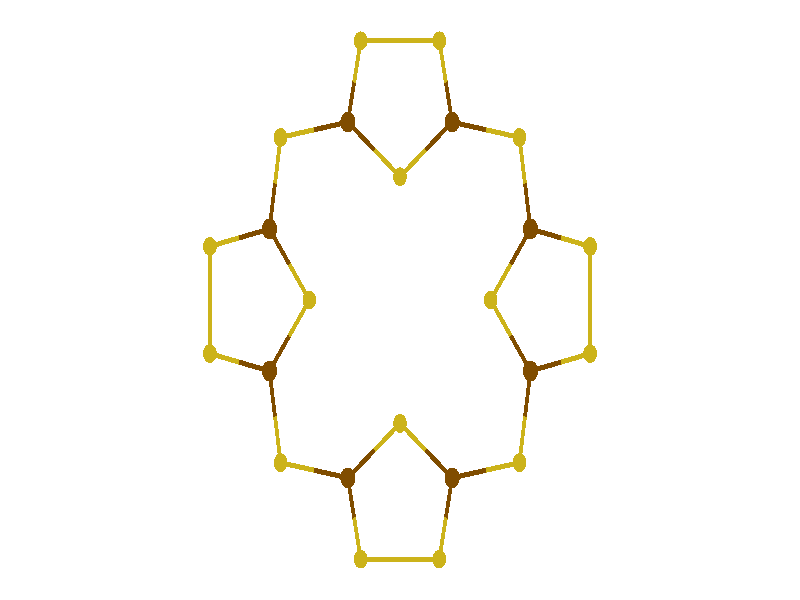 // 
// Molecular graphics export from VMD 1.9.1
// http://www.ks.uiuc.edu/Research/vmd/
// Requires POV-Ray 3.5 or later
// 
// POV 3.x input script : E:/Users/Kevin Reiter/Documents/GitHub/promotion/daten/porph/b8s16_c1_top.pov 
// try povray +W1920 +H1057 -IE:/Users/Kevin Reiter/Documents/GitHub/promotion/daten/porph/b8s16_c1_top.pov -OE:/Users/Kevin Reiter/Documents/GitHub/promotion/daten/porph/b8s16_c1_top.pov.tga +P +X +A +FT +C
#if (version < 3.5) 
#error "VMD POV3DisplayDevice has been compiled for POV-Ray 3.5 or above.\nPlease upgrade POV-Ray or recompile VMD."
#end 
#declare VMD_clip_on=array[3] {0, 0, 0};
#declare VMD_clip=array[3];
#declare VMD_scaledclip=array[3];
#declare VMD_line_width=0.0020;
#macro VMDC ( C1 )
  texture { pigment { rgbt C1 }}
#end
#macro VMD_point (P1, R1, C1)
  #local T = texture { finish { ambient 1.0 diffuse 0.0 phong 0.0 specular 0.0 } pigment { C1 } }
  #if(VMD_clip_on[2])
  intersection {
    sphere {P1, R1 texture {T} #if(VMD_clip_on[1]) clipped_by {VMD_clip[1]} #end no_shadow}
    VMD_clip[2]
  }
  #else
  sphere {P1, R1 texture {T} #if(VMD_clip_on[1]) clipped_by {VMD_clip[1]} #end no_shadow}
  #end
#end
#macro VMD_line (P1, P2, C1)
  #local T = texture { finish { ambient 1.0 diffuse 0.0 phong 0.0 specular 0.0 } pigment { C1 } }
  #if(VMD_clip_on[2])
  intersection {
    cylinder {P1, P2, VMD_line_width texture {T} #if(VMD_clip_on[1]) clipped_by {VMD_clip[1]} #end no_shadow}
    VMD_clip[2]
  }
  #else
  cylinder {P1, P2, VMD_line_width texture {T} #if(VMD_clip_on[1]) clipped_by {VMD_clip[1]} #end no_shadow}
  #end
#end
#macro VMD_sphere (P1, R1, C1)
  #local T = texture { pigment { C1 } }
  #if(VMD_clip_on[2])
  intersection {
    sphere {P1, R1 texture {T} #if(VMD_clip_on[1]) clipped_by {VMD_clip[1]} #end no_shadow}
    VMD_clip[2]
  }
  #else
  sphere {P1, R1 texture {T} #if(VMD_clip_on[1]) clipped_by {VMD_clip[1]} #end no_shadow}
  #end
#end
#macro VMD_cylinder (P1, P2, R1, C1, O1)
  #local T = texture { pigment { C1 } }
  #if(VMD_clip_on[2])
  intersection {
    cylinder {P1, P2, R1 #if(O1) open #end texture {T} #if(VMD_clip_on[1]) clipped_by {VMD_clip[1]} #end no_shadow}
    VMD_clip[2]
  }
  #else
  cylinder {P1, P2, R1 #if(O1) open #end texture {T} #if(VMD_clip_on[1]) clipped_by {VMD_clip[1]} #end no_shadow}
  #end
#end
#macro VMD_cone (P1, P2, R1, C1)
  #local T = texture { pigment { C1 } }
  #if(VMD_clip_on[2])
  intersection {
    cone {P1, R1, P2, VMD_line_width texture {T} #if(VMD_clip_on[1]) clipped_by {VMD_clip[1]} #end no_shadow}
    VMD_clip[2]
  }
  #else
  cone {P1, R1, P2, VMD_line_width texture {T} #if(VMD_clip_on[1]) clipped_by {VMD_clip[1]} #end no_shadow}
  #end
#end
#macro VMD_triangle (P1, P2, P3, N1, N2, N3, C1)
  #local T = texture { pigment { C1 } }
  smooth_triangle {P1, N1, P2, N2, P3, N3 texture {T} #if(VMD_clip_on[1]) clipped_by {VMD_clip[1]} #end no_shadow}
#end
#macro VMD_tricolor (P1, P2, P3, N1, N2, N3, C1, C2, C3)
  #local NX = P2-P1;
  #local NY = P3-P1;
  #local NZ = vcross(NX, NY);
  #local T = texture { pigment {
    average pigment_map {
      [1 gradient x color_map {[0 rgb 0] [1 C2*3]}]
      [1 gradient y color_map {[0 rgb 0] [1 C3*3]}]
      [1 gradient z color_map {[0 rgb 0] [1 C1*3]}]
    }
    matrix <1.01,0,1,0,1.01,1,0,0,1,-.002,-.002,-1>
    matrix <NX.x,NX.y,NX.z,NY.x,NY.y,NY.z,NZ.x,NZ.y,NZ.z,P1.x,P1.y,P1.z>
  } }
  smooth_triangle {P1, N1, P2, N2, P3, N3 texture {T} #if(VMD_clip_on[1]) clipped_by {VMD_clip[1]} #end no_shadow}
#end
camera {
  orthographic
  location <0.0000, 0.0000, -2.0000>
  look_at <0.0000, 0.0000, 2.0000>
  up <0.0000, 3.0000, 0.0000>
  right <5.4494, 0.0000, 0.0000>
}
light_source { 
  <-0.1000, 0.1000, -1.0000> 
  color rgb<1.000, 1.000, 1.000> 
  parallel 
  point_at <0.0, 0.0, 0.0> 
}
light_source { 
  <1.0000, 2.0000, -0.5000> 
  color rgb<1.000, 1.000, 1.000> 
  parallel 
  point_at <0.0, 0.0, 0.0> 
}
background {
  color rgb<1.000, 1.000, 1.000>
}
#default { texture {
 finish { ambient 0.000 diffuse 0.650 phong 0.1 phong_size 40.000 specular 0.500 }
} }
#declare VMD_line_width=0.0020;
// MoleculeID: 2 ReprID: 0 Beginning CPK
// MoleculeID: 2 ReprID: 0 Beginning VDW
VMD_sphere(<-0.8132,-0.8134,0.0006>,0.0465,rgbt<0.800,0.700,0.100,0.000>)
VMD_sphere(<-0.8890,-0.3552,0.0783>,0.0516,rgbt<0.500,0.300,0.000,0.000>)
VMD_sphere(<-0.3551,-0.8893,-0.0778>,0.0516,rgbt<0.500,0.300,0.000,0.000>)
VMD_sphere(<-0.6172,-0.0002,-0.0557>,0.0465,rgbt<0.800,0.700,0.100,0.000>)
VMD_sphere(<-1.2952,-0.2678,0.2853>,0.0465,rgbt<0.800,0.700,0.100,0.000>)
VMD_sphere(<0.0001,-0.6173,0.0554>,0.0465,rgbt<0.800,0.700,0.100,0.000>)
VMD_sphere(<-0.2680,-1.2957,-0.2844>,0.0465,rgbt<0.800,0.700,0.100,0.000>)
VMD_sphere(<-0.8890,0.3551,0.0776>,0.0516,rgbt<0.500,0.300,0.000,0.000>)
VMD_sphere(<-1.2952,0.2680,0.2848>,0.0465,rgbt<0.800,0.700,0.100,0.000>)
VMD_sphere(<0.3552,-0.8893,-0.0783>,0.0516,rgbt<0.500,0.300,0.000,0.000>)
VMD_sphere(<0.2678,-1.2957,-0.2848>,0.0465,rgbt<0.800,0.700,0.100,0.000>)
VMD_sphere(<-0.8133,0.8131,-0.0009>,0.0465,rgbt<0.800,0.700,0.100,0.000>)
VMD_sphere(<0.8133,-0.8133,-0.0005>,0.0465,rgbt<0.800,0.700,0.100,0.000>)
VMD_sphere(<-0.3552,0.8893,-0.0785>,0.0516,rgbt<0.500,0.300,0.000,0.000>)
VMD_sphere(<0.8891,-0.3552,0.0778>,0.0516,rgbt<0.500,0.300,0.000,0.000>)
VMD_sphere(<-0.0001,0.6170,0.0544>,0.0465,rgbt<0.800,0.700,0.100,0.000>)
VMD_sphere(<-0.2678,1.2963,-0.2840>,0.0465,rgbt<0.800,0.700,0.100,0.000>)
VMD_sphere(<0.6173,-0.0000,-0.0559>,0.0465,rgbt<0.800,0.700,0.100,0.000>)
VMD_sphere(<1.2951,-0.2680,0.2851>,0.0465,rgbt<0.800,0.700,0.100,0.000>)
VMD_sphere(<0.3552,0.8893,-0.0781>,0.0516,rgbt<0.500,0.300,0.000,0.000>)
VMD_sphere(<0.2680,1.2963,-0.2837>,0.0465,rgbt<0.800,0.700,0.100,0.000>)
VMD_sphere(<0.8890,0.3551,0.0780>,0.0516,rgbt<0.500,0.300,0.000,0.000>)
VMD_sphere(<1.2951,0.2678,0.2852>,0.0465,rgbt<0.800,0.700,0.100,0.000>)
VMD_sphere(<0.8132,0.8132,0.0000>,0.0465,rgbt<0.800,0.700,0.100,0.000>)
VMD_cylinder(<-0.813171,-0.813396,0.000606389>,<-0.584148,-0.851356,-0.0385824>0.0129,rgbt<0.800,0.700,0.100,0.000>,1)
VMD_cylinder(<-0.813171,-0.813396,0.000606389>,<-0.851098,-0.584318,0.0394641>0.0129,rgbt<0.800,0.700,0.100,0.000>,1)
VMD_cylinder(<-0.889024,-0.355241,0.0783219>,<-1.09213,-0.311525,0.181797>0.0129,rgbt<0.500,0.300,0.000,0.000>,1)
VMD_cylinder(<-0.889024,-0.355241,0.0783219>,<-0.753115,-0.177718,0.0113086>0.0129,rgbt<0.500,0.300,0.000,0.000>,1)
VMD_cylinder(<-0.889024,-0.355241,0.0783219>,<-0.851098,-0.584318,0.0394641>0.0129,rgbt<0.500,0.300,0.000,0.000>,1)
VMD_cylinder(<-0.355125,-0.889316,-0.0777712>,<-0.31155,-1.09252,-0.181107>0.0129,rgbt<0.500,0.300,0.000,0.000>,1)
VMD_cylinder(<-0.355125,-0.889316,-0.0777712>,<-0.177513,-0.753327,-0.0111978>0.0129,rgbt<0.500,0.300,0.000,0.000>,1)
VMD_cylinder(<-0.355125,-0.889316,-0.0777712>,<-0.584148,-0.851356,-0.0385824>0.0129,rgbt<0.500,0.300,0.000,0.000>,1)
VMD_cylinder(<-0.617207,-0.00019433,-0.0557047>,<-0.753115,-0.177718,0.0113086>0.0129,rgbt<0.800,0.700,0.100,0.000>,1)
VMD_cylinder(<-0.617207,-0.00019433,-0.0557047>,<-0.753124,0.177439,0.0109673>0.0129,rgbt<0.800,0.700,0.100,0.000>,1)
VMD_cylinder(<-1.29525,-0.267808,0.285271>,<-1.09213,-0.311525,0.181797>0.0129,rgbt<0.800,0.700,0.100,0.000>,1)
VMD_cylinder(<-1.29525,-0.267808,0.285271>,<-1.29523,8.93339e-005,0.285033>0.0129,rgbt<0.800,0.700,0.100,0.000>,1)
VMD_cylinder(<9.94191e-005,-0.617338,0.0553756>,<0.177644,-0.753309,-0.0114388>0.0129,rgbt<0.800,0.700,0.100,0.000>,1)
VMD_cylinder(<9.94191e-005,-0.617338,0.0553756>,<-0.177513,-0.753327,-0.0111978>0.0129,rgbt<0.800,0.700,0.100,0.000>,1)
VMD_cylinder(<-0.267976,-1.29573,-0.284442>,<-0.31155,-1.09252,-0.181107>0.0129,rgbt<0.800,0.700,0.100,0.000>,1)
VMD_cylinder(<-0.267976,-1.29573,-0.284442>,<-7.73498e-005,-1.29573,-0.284601>0.0129,rgbt<0.800,0.700,0.100,0.000>,1)
VMD_cylinder(<-0.889042,0.355072,0.0776393>,<-1.09213,0.311529,0.181217>0.0129,rgbt<0.500,0.300,0.000,0.000>,1)
VMD_cylinder(<-0.889042,0.355072,0.0776393>,<-0.753124,0.177439,0.0109673>0.0129,rgbt<0.500,0.300,0.000,0.000>,1)
VMD_cylinder(<-0.889042,0.355072,0.0776393>,<-0.851169,0.584096,0.0383559>0.0129,rgbt<0.500,0.300,0.000,0.000>,1)
VMD_cylinder(<-1.29522,0.267987,0.284795>,<-1.29523,8.93339e-005,0.285033>0.0129,rgbt<0.800,0.700,0.100,0.000>,1)
VMD_cylinder(<-1.29522,0.267987,0.284795>,<-1.09213,0.311529,0.181217>0.0129,rgbt<0.800,0.700,0.100,0.000>,1)
VMD_cylinder(<0.355188,-0.889281,-0.0782532>,<0.311505,-1.09251,-0.181507>0.0129,rgbt<0.500,0.300,0.000,0.000>,1)
VMD_cylinder(<0.355188,-0.889281,-0.0782532>,<0.584252,-0.851278,-0.039392>0.0129,rgbt<0.500,0.300,0.000,0.000>,1)
VMD_cylinder(<0.355188,-0.889281,-0.0782532>,<0.177644,-0.753309,-0.0114388>0.0129,rgbt<0.500,0.300,0.000,0.000>,1)
VMD_cylinder(<0.267821,-1.29574,-0.28476>,<0.311505,-1.09251,-0.181507>0.0129,rgbt<0.800,0.700,0.100,0.000>,1)
VMD_cylinder(<0.267821,-1.29574,-0.28476>,<-7.73498e-005,-1.29573,-0.284601>0.0129,rgbt<0.800,0.700,0.100,0.000>,1)
VMD_cylinder(<-0.813296,0.813119,-0.000927579>,<-0.584235,0.851201,-0.0396912>0.0129,rgbt<0.800,0.700,0.100,0.000>,1)
VMD_cylinder(<-0.813296,0.813119,-0.000927579>,<-0.851169,0.584096,0.0383559>0.0129,rgbt<0.800,0.700,0.100,0.000>,1)
VMD_cylinder(<0.813315,-0.813275,-0.00053093>,<0.85119,-0.584235,0.038643>0.0129,rgbt<0.800,0.700,0.100,0.000>,1)
VMD_cylinder(<0.813315,-0.813275,-0.00053093>,<0.584252,-0.851278,-0.039392>0.0129,rgbt<0.800,0.700,0.100,0.000>,1)
VMD_cylinder(<-0.355174,0.889282,-0.0784547>,<-0.584235,0.851201,-0.0396912>0.0129,rgbt<0.500,0.300,0.000,0.000>,1)
VMD_cylinder(<-0.355174,0.889282,-0.0784547>,<-0.177616,0.753139,-0.0120186>0.0129,rgbt<0.500,0.300,0.000,0.000>,1)
VMD_cylinder(<-0.355174,0.889282,-0.0784547>,<-0.311504,1.09277,-0.181234>0.0129,rgbt<0.500,0.300,0.000,0.000>,1)
VMD_cylinder(<0.889065,-0.355194,0.077817>,<0.85119,-0.584235,0.038643>0.0129,rgbt<0.500,0.300,0.000,0.000>,1)
VMD_cylinder(<0.889065,-0.355194,0.077817>,<1.09211,-0.311572,0.181449>0.0129,rgbt<0.500,0.300,0.000,0.000>,1)
VMD_cylinder(<0.889065,-0.355194,0.077817>,<0.753166,-0.177613,0.0109583>0.0129,rgbt<0.500,0.300,0.000,0.000>,1)
VMD_cylinder(<-5.78871e-005,0.616996,0.0544175>,<0.177547,0.753161,-0.0118228>0.0129,rgbt<0.800,0.700,0.100,0.000>,1)
VMD_cylinder(<-5.78871e-005,0.616996,0.0544175>,<-0.177616,0.753139,-0.0120186>0.0129,rgbt<0.800,0.700,0.100,0.000>,1)
VMD_cylinder(<-0.267834,1.29625,-0.284013>,<6.43395e-005,1.29626,-0.283871>0.0129,rgbt<0.800,0.700,0.100,0.000>,1)
VMD_cylinder(<-0.267834,1.29625,-0.284013>,<-0.311504,1.09277,-0.181234>0.0129,rgbt<0.800,0.700,0.100,0.000>,1)
VMD_cylinder(<0.617267,-3.14978e-005,-0.0559003>,<0.753136,0.177542,0.0110566>0.0129,rgbt<0.800,0.700,0.100,0.000>,1)
VMD_cylinder(<0.617267,-3.14978e-005,-0.0559003>,<0.753166,-0.177613,0.0109583>0.0129,rgbt<0.800,0.700,0.100,0.000>,1)
VMD_cylinder(<1.29515,-0.267951,0.285081>,<1.29514,-5.31557e-005,0.28514>0.0129,rgbt<0.800,0.700,0.100,0.000>,1)
VMD_cylinder(<1.29515,-0.267951,0.285081>,<1.09211,-0.311572,0.181449>0.0129,rgbt<0.800,0.700,0.100,0.000>,1)
VMD_cylinder(<0.355151,0.889326,-0.0780632>,<0.177547,0.753161,-0.0118228>0.0129,rgbt<0.500,0.300,0.000,0.000>,1)
VMD_cylinder(<0.355151,0.889326,-0.0780632>,<0.584179,0.851282,-0.0390254>0.0129,rgbt<0.500,0.300,0.000,0.000>,1)
VMD_cylinder(<0.355151,0.889326,-0.0780632>,<0.311557,1.09279,-0.180896>0.0129,rgbt<0.500,0.300,0.000,0.000>,1)
VMD_cylinder(<0.267963,1.29626,-0.283729>,<6.43395e-005,1.29626,-0.283871>0.0129,rgbt<0.800,0.700,0.100,0.000>,1)
VMD_cylinder(<0.267963,1.29626,-0.283729>,<0.311557,1.09279,-0.180896>0.0129,rgbt<0.800,0.700,0.100,0.000>,1)
VMD_cylinder(<0.889005,0.355116,0.0780135>,<0.753136,0.177542,0.0110566>0.0129,rgbt<0.500,0.300,0.000,0.000>,1)
VMD_cylinder(<0.889005,0.355116,0.0780135>,<1.09207,0.31148,0.181606>0.0129,rgbt<0.500,0.300,0.000,0.000>,1)
VMD_cylinder(<0.889005,0.355116,0.0780135>,<0.851106,0.584177,0.0390129>0.0129,rgbt<0.500,0.300,0.000,0.000>,1)
VMD_cylinder(<1.29514,0.267844,0.285199>,<1.09207,0.31148,0.181606>0.0129,rgbt<0.800,0.700,0.100,0.000>,1)
VMD_cylinder(<1.29514,0.267844,0.285199>,<1.29514,-5.31557e-005,0.28514>0.0129,rgbt<0.800,0.700,0.100,0.000>,1)
VMD_cylinder(<0.813206,0.813238,1.23596e-005>,<0.851106,0.584177,0.0390129>0.0129,rgbt<0.800,0.700,0.100,0.000>,1)
VMD_cylinder(<0.813206,0.813238,1.23596e-005>,<0.584179,0.851282,-0.0390254>0.0129,rgbt<0.800,0.700,0.100,0.000>,1)
// End of POV-Ray 3.x generation 
